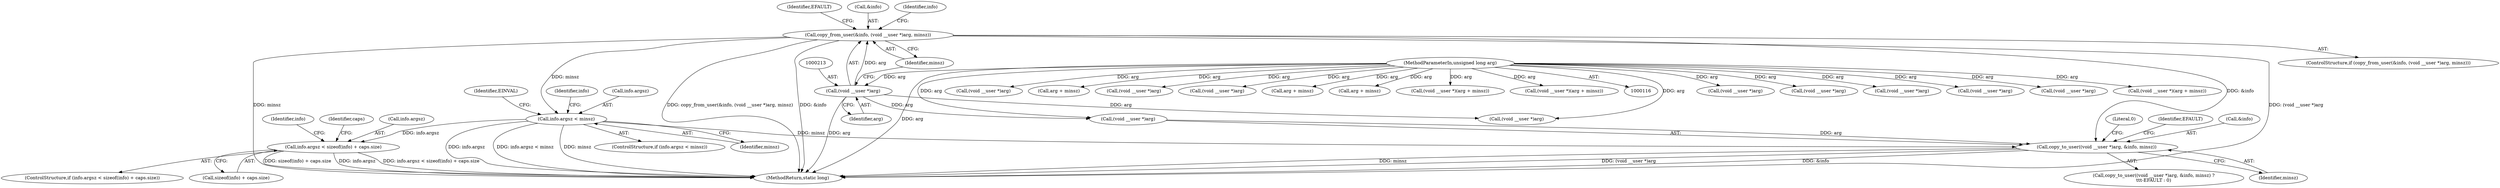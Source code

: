 digraph "0_linux_05692d7005a364add85c6e25a6c4447ce08f913a@API" {
"1000209" [label="(Call,copy_from_user(&info, (void __user *)arg, minsz))"];
"1000212" [label="(Call,(void __user *)arg)"];
"1000119" [label="(MethodParameterIn,unsigned long arg)"];
"1000220" [label="(Call,info.argsz < minsz)"];
"1000521" [label="(Call,info.argsz < sizeof(info) + caps.size)"];
"1000588" [label="(Call,copy_to_user((void __user *)arg, &info, minsz))"];
"1000597" [label="(Literal,0)"];
"1000208" [label="(ControlStructure,if (copy_from_user(&info, (void __user *)arg, minsz)))"];
"1000588" [label="(Call,copy_to_user((void __user *)arg, &info, minsz))"];
"1000230" [label="(Identifier,info)"];
"1000520" [label="(ControlStructure,if (info.argsz < sizeof(info) + caps.size))"];
"1001111" [label="(Call,(void __user *)arg)"];
"1000557" [label="(Call,(void __user *)arg)"];
"1000183" [label="(Call,(void __user *)arg)"];
"1000522" [label="(Call,info.argsz)"];
"1000589" [label="(Call,(void __user *)arg)"];
"1000911" [label="(Call,(void __user *)arg)"];
"1000525" [label="(Call,sizeof(info) + caps.size)"];
"1000218" [label="(Identifier,EFAULT)"];
"1001369" [label="(MethodReturn,static long)"];
"1000221" [label="(Call,info.argsz)"];
"1000686" [label="(Call,(void __user *)arg)"];
"1001047" [label="(Call,(void __user *)arg)"];
"1000219" [label="(ControlStructure,if (info.argsz < minsz))"];
"1000220" [label="(Call,info.argsz < minsz)"];
"1000215" [label="(Identifier,minsz)"];
"1001063" [label="(Call,(void __user *)(arg + minsz))"];
"1000209" [label="(Call,copy_from_user(&info, (void __user *)arg, minsz))"];
"1000609" [label="(Call,(void __user *)arg)"];
"1000823" [label="(Call,arg + minsz)"];
"1000214" [label="(Identifier,arg)"];
"1000212" [label="(Call,(void __user *)arg)"];
"1000136" [label="(Call,(void __user *)arg)"];
"1000227" [label="(Identifier,EINVAL)"];
"1000210" [label="(Call,&info)"];
"1000119" [label="(MethodParameterIn,unsigned long arg)"];
"1000596" [label="(Identifier,EFAULT)"];
"1000714" [label="(Call,(void __user *)arg)"];
"1000224" [label="(Identifier,minsz)"];
"1001220" [label="(Call,arg + minsz)"];
"1000587" [label="(Call,copy_to_user((void __user *)arg, &info, minsz) ?\n\t\t\t-EFAULT : 0)"];
"1000592" [label="(Call,&info)"];
"1001065" [label="(Call,arg + minsz)"];
"1000821" [label="(Call,(void __user *)(arg + minsz))"];
"1001218" [label="(Call,(void __user *)(arg + minsz))"];
"1000534" [label="(Identifier,info)"];
"1000551" [label="(Identifier,caps)"];
"1000594" [label="(Identifier,minsz)"];
"1000521" [label="(Call,info.argsz < sizeof(info) + caps.size)"];
"1000222" [label="(Identifier,info)"];
"1000209" -> "1000208"  [label="AST: "];
"1000209" -> "1000215"  [label="CFG: "];
"1000210" -> "1000209"  [label="AST: "];
"1000212" -> "1000209"  [label="AST: "];
"1000215" -> "1000209"  [label="AST: "];
"1000218" -> "1000209"  [label="CFG: "];
"1000222" -> "1000209"  [label="CFG: "];
"1000209" -> "1001369"  [label="DDG: copy_from_user(&info, (void __user *)arg, minsz)"];
"1000209" -> "1001369"  [label="DDG: &info"];
"1000209" -> "1001369"  [label="DDG: (void __user *)arg"];
"1000209" -> "1001369"  [label="DDG: minsz"];
"1000212" -> "1000209"  [label="DDG: arg"];
"1000209" -> "1000220"  [label="DDG: minsz"];
"1000209" -> "1000588"  [label="DDG: &info"];
"1000212" -> "1000214"  [label="CFG: "];
"1000213" -> "1000212"  [label="AST: "];
"1000214" -> "1000212"  [label="AST: "];
"1000215" -> "1000212"  [label="CFG: "];
"1000212" -> "1001369"  [label="DDG: arg"];
"1000119" -> "1000212"  [label="DDG: arg"];
"1000212" -> "1000557"  [label="DDG: arg"];
"1000212" -> "1000589"  [label="DDG: arg"];
"1000119" -> "1000116"  [label="AST: "];
"1000119" -> "1001369"  [label="DDG: arg"];
"1000119" -> "1000136"  [label="DDG: arg"];
"1000119" -> "1000183"  [label="DDG: arg"];
"1000119" -> "1000557"  [label="DDG: arg"];
"1000119" -> "1000589"  [label="DDG: arg"];
"1000119" -> "1000609"  [label="DDG: arg"];
"1000119" -> "1000686"  [label="DDG: arg"];
"1000119" -> "1000714"  [label="DDG: arg"];
"1000119" -> "1000821"  [label="DDG: arg"];
"1000119" -> "1000823"  [label="DDG: arg"];
"1000119" -> "1000911"  [label="DDG: arg"];
"1000119" -> "1001047"  [label="DDG: arg"];
"1000119" -> "1001063"  [label="DDG: arg"];
"1000119" -> "1001065"  [label="DDG: arg"];
"1000119" -> "1001111"  [label="DDG: arg"];
"1000119" -> "1001218"  [label="DDG: arg"];
"1000119" -> "1001220"  [label="DDG: arg"];
"1000220" -> "1000219"  [label="AST: "];
"1000220" -> "1000224"  [label="CFG: "];
"1000221" -> "1000220"  [label="AST: "];
"1000224" -> "1000220"  [label="AST: "];
"1000227" -> "1000220"  [label="CFG: "];
"1000230" -> "1000220"  [label="CFG: "];
"1000220" -> "1001369"  [label="DDG: info.argsz"];
"1000220" -> "1001369"  [label="DDG: info.argsz < minsz"];
"1000220" -> "1001369"  [label="DDG: minsz"];
"1000220" -> "1000521"  [label="DDG: info.argsz"];
"1000220" -> "1000588"  [label="DDG: minsz"];
"1000521" -> "1000520"  [label="AST: "];
"1000521" -> "1000525"  [label="CFG: "];
"1000522" -> "1000521"  [label="AST: "];
"1000525" -> "1000521"  [label="AST: "];
"1000534" -> "1000521"  [label="CFG: "];
"1000551" -> "1000521"  [label="CFG: "];
"1000521" -> "1001369"  [label="DDG: sizeof(info) + caps.size"];
"1000521" -> "1001369"  [label="DDG: info.argsz"];
"1000521" -> "1001369"  [label="DDG: info.argsz < sizeof(info) + caps.size"];
"1000588" -> "1000587"  [label="AST: "];
"1000588" -> "1000594"  [label="CFG: "];
"1000589" -> "1000588"  [label="AST: "];
"1000592" -> "1000588"  [label="AST: "];
"1000594" -> "1000588"  [label="AST: "];
"1000596" -> "1000588"  [label="CFG: "];
"1000597" -> "1000588"  [label="CFG: "];
"1000588" -> "1001369"  [label="DDG: (void __user *)arg"];
"1000588" -> "1001369"  [label="DDG: &info"];
"1000588" -> "1001369"  [label="DDG: minsz"];
"1000589" -> "1000588"  [label="DDG: arg"];
}
